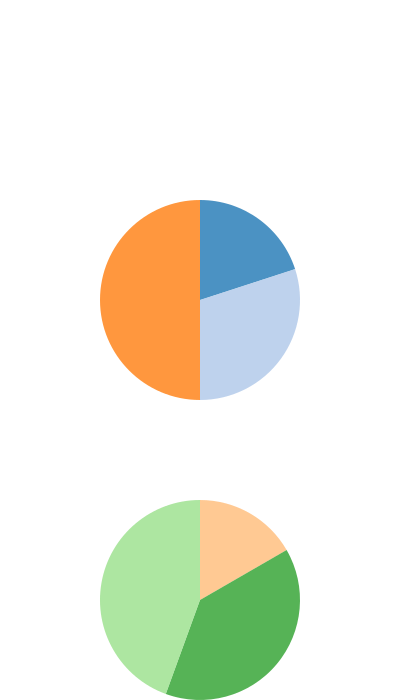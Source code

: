 {
  "$schema": "https://vega.github.io/schema/vega/v5.json",
  "description": "A basic pie chart example.",
  "width": 200,
  "height": 300,
  "autosize": "pad",
  "data": [
    {
      "name": "table",
      "values": [
        {"id": "1", "field": "4", "group": "a"},
        {"id": "2", "field": "6", "group": "a"},
        {"id": "3", "field": "10", "group": "a"},
        {"id": "4", "field": "3", "group": "2"},
        {"id": "5", "field": "7", "group": "2"},
        {"id": "6", "field": "8", "group": "2"}
      ]
    }
  ],
  "scales": [
    {
      "name": "color",
      "type": "ordinal",
      "domain": {"data": "table", "field": "id"},
      "range": {"scheme": "category20"}
    },
    {
      "name": "yscale",
      "type": "band",
      "domain": {"data": "table", "field": "group"},
      "range": "height",
      "padding": 0
    }
  ],
  "marks": [
    {
      "type": "group",
      "name": "f",
      "from": {"facet": {"data": "table", "name": "facet", "groupby": "group"}},
      "encode": {"update": {"y": {"scale": "yscale", "field": "group"}}},
      "marks": [
        {
          "type": "arc",
          "from": {"data": "facet"},
          "transform": [{"type": "pie", "field": "datum.field"}],
          "encode": {
            "enter": {
              "startAngle": {"field": "startAngle"},
              "endAngle": {"field": "endAngle"},
              "fill": {"scale": "color", "field": "id"},
              "outerRadius": {"value": 50},
              "x": {"signal": "width / 2"},
              "y": {"signal": "height / 2"},
              "opacity": {"value": 0.8}
            }
          }
        }
      ]
    }
  ]
}